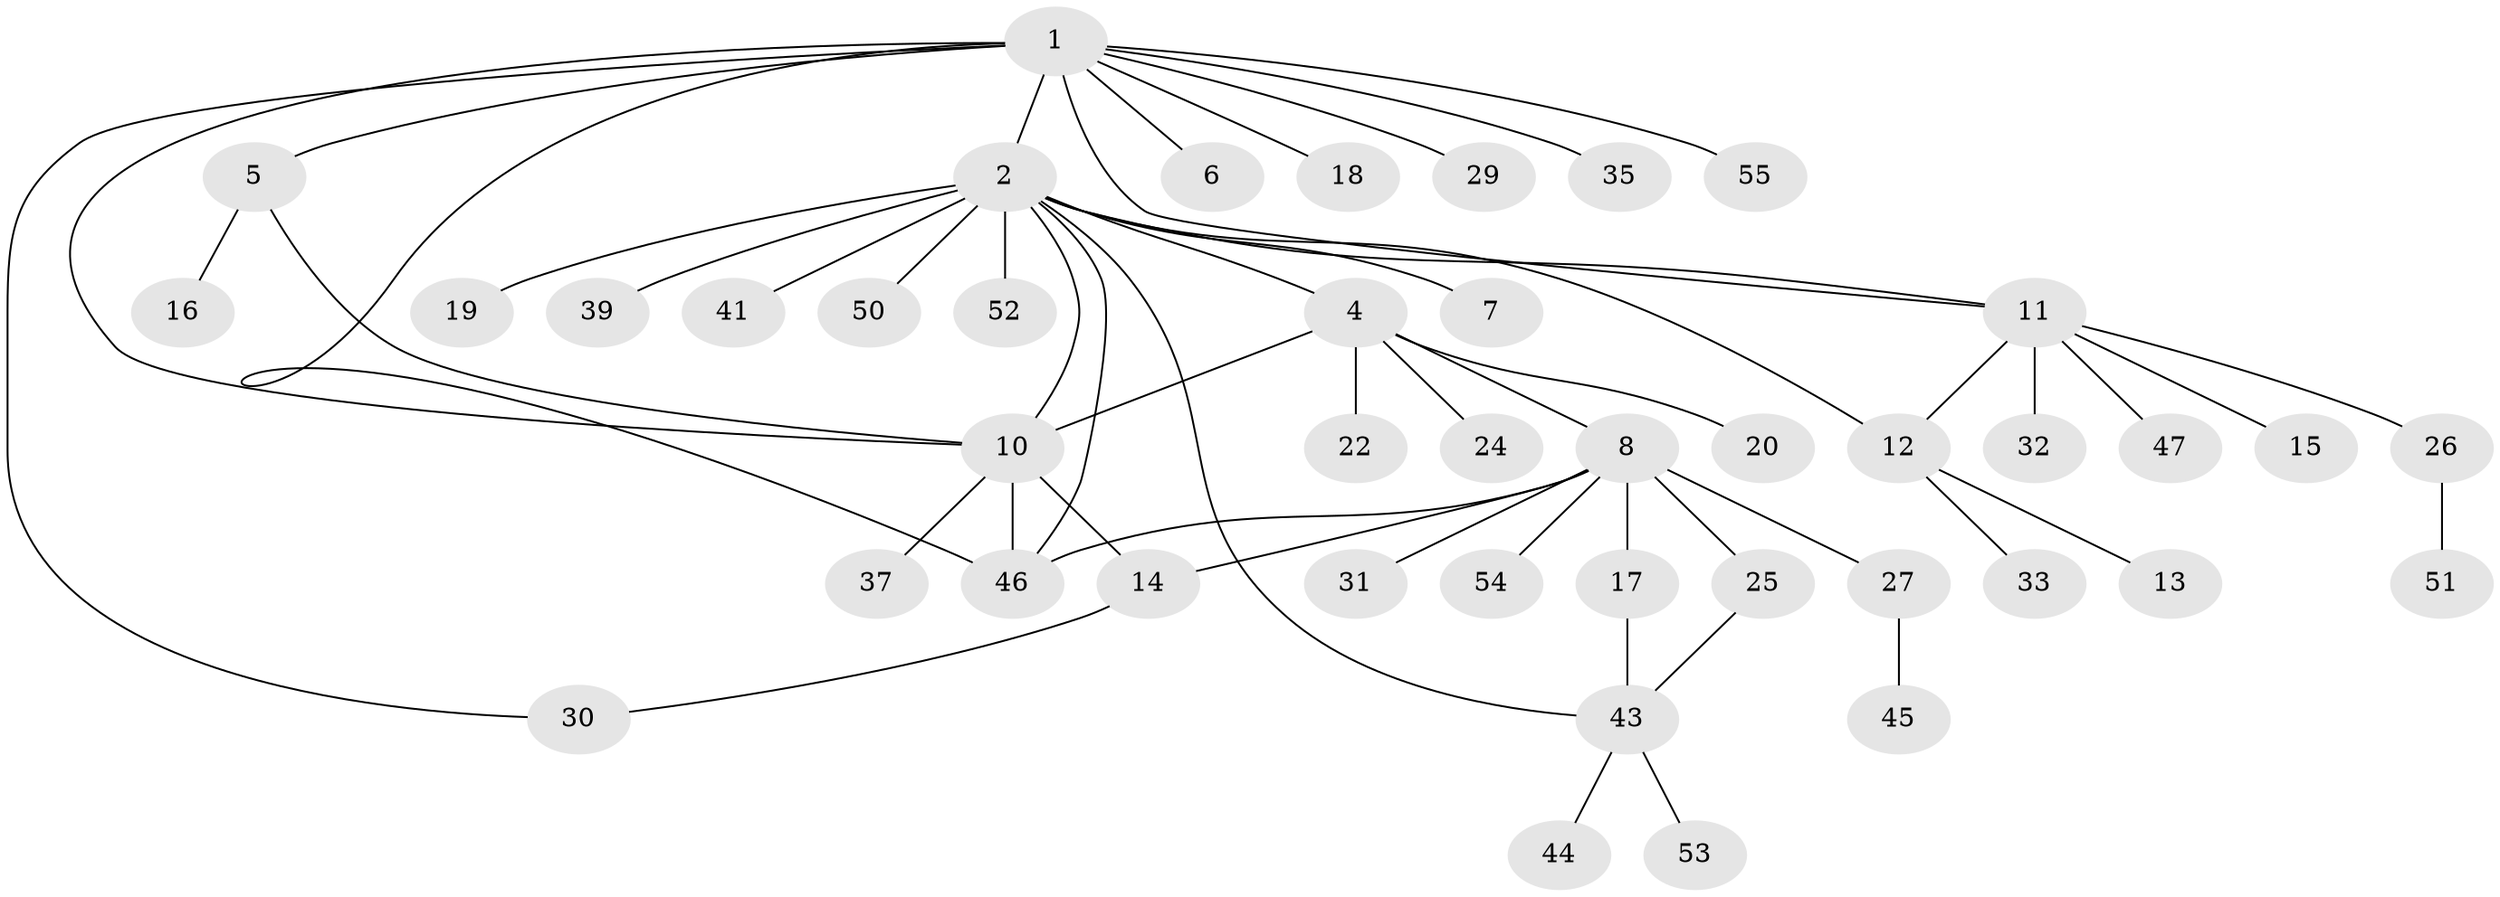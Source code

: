 // Generated by graph-tools (version 1.1) at 2025/23/03/03/25 07:23:52]
// undirected, 43 vertices, 54 edges
graph export_dot {
graph [start="1"]
  node [color=gray90,style=filled];
  1 [super="+3"];
  2 [super="+9"];
  4 [super="+49"];
  5 [super="+34"];
  6;
  7;
  8 [super="+21"];
  10 [super="+36"];
  11 [super="+38"];
  12 [super="+40"];
  13;
  14;
  15;
  16;
  17;
  18;
  19 [super="+23"];
  20;
  22;
  24;
  25;
  26 [super="+28"];
  27;
  29;
  30 [super="+42"];
  31;
  32;
  33;
  35;
  37;
  39;
  41;
  43 [super="+48"];
  44;
  45;
  46;
  47;
  50;
  51;
  52;
  53;
  54;
  55;
  1 -- 2 [weight=2];
  1 -- 6;
  1 -- 11;
  1 -- 18;
  1 -- 55;
  1 -- 35;
  1 -- 5;
  1 -- 10;
  1 -- 46;
  1 -- 29;
  1 -- 30;
  2 -- 4;
  2 -- 7;
  2 -- 10;
  2 -- 11;
  2 -- 12;
  2 -- 19;
  2 -- 39;
  2 -- 41;
  2 -- 43;
  2 -- 46;
  2 -- 50;
  2 -- 52;
  4 -- 8;
  4 -- 10;
  4 -- 20;
  4 -- 22;
  4 -- 24;
  5 -- 10;
  5 -- 16;
  8 -- 14;
  8 -- 17;
  8 -- 31;
  8 -- 46;
  8 -- 54;
  8 -- 25;
  8 -- 27;
  10 -- 14;
  10 -- 37;
  10 -- 46;
  11 -- 12;
  11 -- 15;
  11 -- 26;
  11 -- 32;
  11 -- 47;
  12 -- 13;
  12 -- 33;
  14 -- 30;
  17 -- 43;
  25 -- 43;
  26 -- 51;
  27 -- 45;
  43 -- 44;
  43 -- 53;
}
